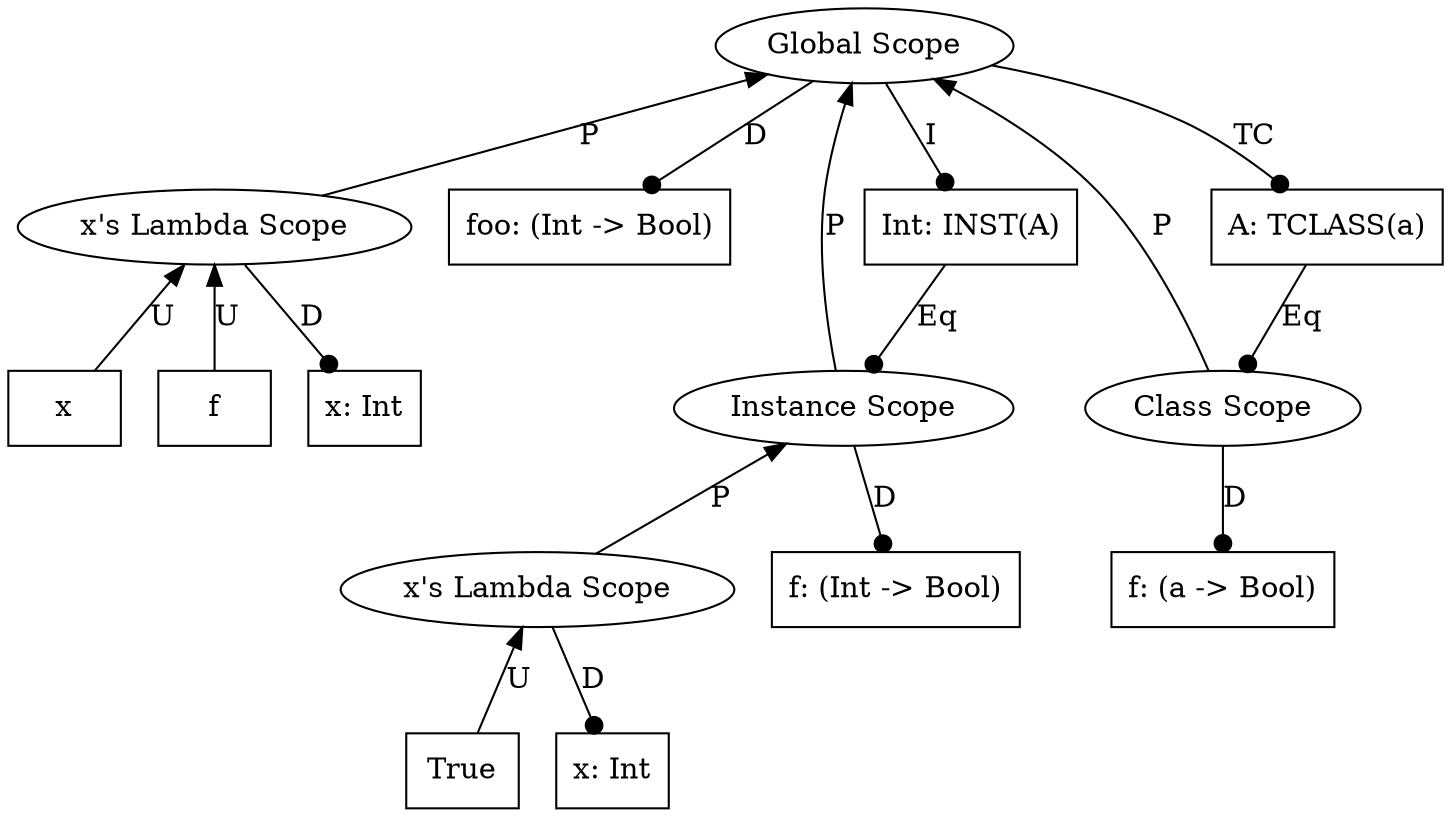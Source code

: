 graph {
    14 [label=x,shape=box];
    13 [label=f,shape=box];
    12 [label="x: Int",shape=box];
    11 [label="x's Lambda Scope"
       ,shape=ellipse];
    10 [label="foo: (Int -> Bool)"
       ,shape=box];
    9 [label=True,shape=box];
    8 [label="x: Int",shape=box];
    7 [label="x's Lambda Scope"
      ,shape=ellipse];
    6 [label="f: (Int -> Bool)"
      ,shape=box];
    5 [label="Instance Scope"
      ,shape=ellipse];
    4 [label="Int: INST(A)"
      ,shape=box];
    3 [label="f: (a -> Bool)"
      ,shape=box];
    2 [label="Class Scope"
      ,shape=ellipse];
    1 [label="A: TCLASS(a)"
      ,shape=box];
    0 [label="Global Scope"
      ,shape=ellipse];
    11 -- 14 [label=U,dir=back];
    11 -- 13 [label=U,dir=back];
    11 -- 12 [label=D
             ,dir=forward
             ,arrowhead=dot];
    0 -- 11 [label=P,dir=back];
    0 -- 10 [label=D
            ,dir=forward
            ,arrowhead=dot];
    7 -- 9 [label=U,dir=back];
    7 -- 8 [label=D
           ,dir=forward
           ,arrowhead=dot];
    5 -- 7 [label=P,dir=back];
    5 -- 6 [label=D
           ,dir=forward
           ,arrowhead=dot];
    4 -- 5 [label=Eq
           ,dir=forward
           ,arrowhead=dot];
    0 -- 5 [label=P,dir=back];
    0 -- 4 [label=I
           ,dir=forward
           ,arrowhead=dot];
    2 -- 3 [label=D
           ,dir=forward
           ,arrowhead=dot];
    1 -- 2 [label=Eq
           ,dir=forward
           ,arrowhead=dot];
    0 -- 2 [label=P,dir=back];
    0 -- 1 [label=TC
           ,dir=forward
           ,arrowhead=dot];
}
